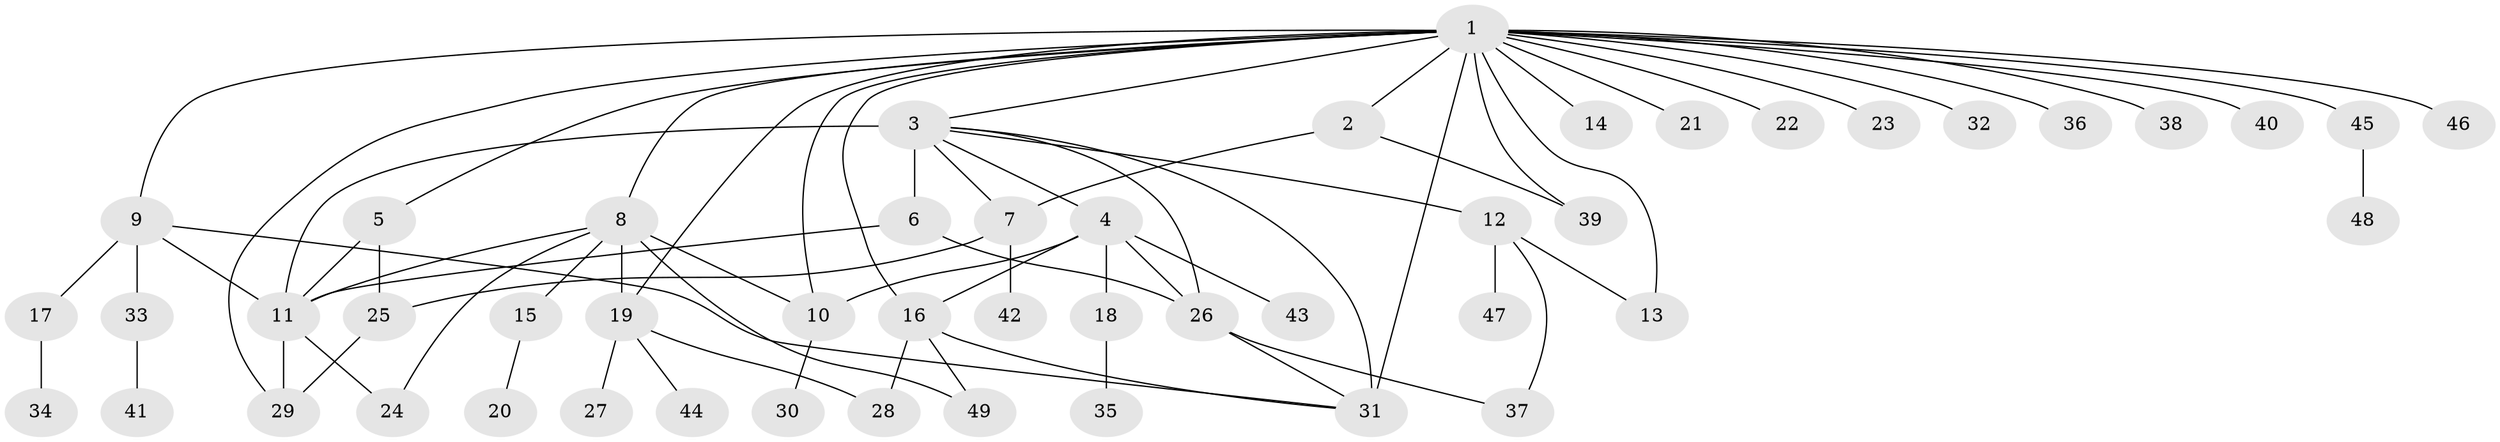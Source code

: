 // original degree distribution, {24: 0.012345679012345678, 3: 0.16049382716049382, 17: 0.012345679012345678, 7: 0.024691358024691357, 4: 0.07407407407407407, 2: 0.2222222222222222, 8: 0.012345679012345678, 5: 0.024691358024691357, 1: 0.4444444444444444, 6: 0.012345679012345678}
// Generated by graph-tools (version 1.1) at 2025/50/03/04/25 22:50:39]
// undirected, 49 vertices, 72 edges
graph export_dot {
  node [color=gray90,style=filled];
  1;
  2;
  3;
  4;
  5;
  6;
  7;
  8;
  9;
  10;
  11;
  12;
  13;
  14;
  15;
  16;
  17;
  18;
  19;
  20;
  21;
  22;
  23;
  24;
  25;
  26;
  27;
  28;
  29;
  30;
  31;
  32;
  33;
  34;
  35;
  36;
  37;
  38;
  39;
  40;
  41;
  42;
  43;
  44;
  45;
  46;
  47;
  48;
  49;
  1 -- 2 [weight=1.0];
  1 -- 3 [weight=1.0];
  1 -- 5 [weight=1.0];
  1 -- 8 [weight=1.0];
  1 -- 9 [weight=1.0];
  1 -- 10 [weight=1.0];
  1 -- 13 [weight=1.0];
  1 -- 14 [weight=1.0];
  1 -- 16 [weight=1.0];
  1 -- 19 [weight=1.0];
  1 -- 21 [weight=1.0];
  1 -- 22 [weight=1.0];
  1 -- 23 [weight=1.0];
  1 -- 29 [weight=1.0];
  1 -- 31 [weight=2.0];
  1 -- 32 [weight=1.0];
  1 -- 36 [weight=1.0];
  1 -- 38 [weight=1.0];
  1 -- 39 [weight=1.0];
  1 -- 40 [weight=1.0];
  1 -- 45 [weight=1.0];
  1 -- 46 [weight=1.0];
  2 -- 7 [weight=1.0];
  2 -- 39 [weight=1.0];
  3 -- 4 [weight=1.0];
  3 -- 6 [weight=1.0];
  3 -- 7 [weight=1.0];
  3 -- 11 [weight=8.0];
  3 -- 12 [weight=1.0];
  3 -- 26 [weight=1.0];
  3 -- 31 [weight=2.0];
  4 -- 10 [weight=1.0];
  4 -- 16 [weight=1.0];
  4 -- 18 [weight=1.0];
  4 -- 26 [weight=1.0];
  4 -- 43 [weight=1.0];
  5 -- 11 [weight=1.0];
  5 -- 25 [weight=1.0];
  6 -- 11 [weight=1.0];
  6 -- 26 [weight=1.0];
  7 -- 25 [weight=1.0];
  7 -- 42 [weight=1.0];
  8 -- 10 [weight=1.0];
  8 -- 11 [weight=1.0];
  8 -- 15 [weight=1.0];
  8 -- 19 [weight=1.0];
  8 -- 24 [weight=1.0];
  8 -- 49 [weight=1.0];
  9 -- 11 [weight=2.0];
  9 -- 17 [weight=1.0];
  9 -- 31 [weight=1.0];
  9 -- 33 [weight=1.0];
  10 -- 30 [weight=1.0];
  11 -- 24 [weight=1.0];
  11 -- 29 [weight=1.0];
  12 -- 13 [weight=1.0];
  12 -- 37 [weight=1.0];
  12 -- 47 [weight=1.0];
  15 -- 20 [weight=1.0];
  16 -- 28 [weight=1.0];
  16 -- 31 [weight=1.0];
  16 -- 49 [weight=1.0];
  17 -- 34 [weight=1.0];
  18 -- 35 [weight=1.0];
  19 -- 27 [weight=1.0];
  19 -- 28 [weight=1.0];
  19 -- 44 [weight=1.0];
  25 -- 29 [weight=1.0];
  26 -- 31 [weight=1.0];
  26 -- 37 [weight=1.0];
  33 -- 41 [weight=1.0];
  45 -- 48 [weight=1.0];
}
